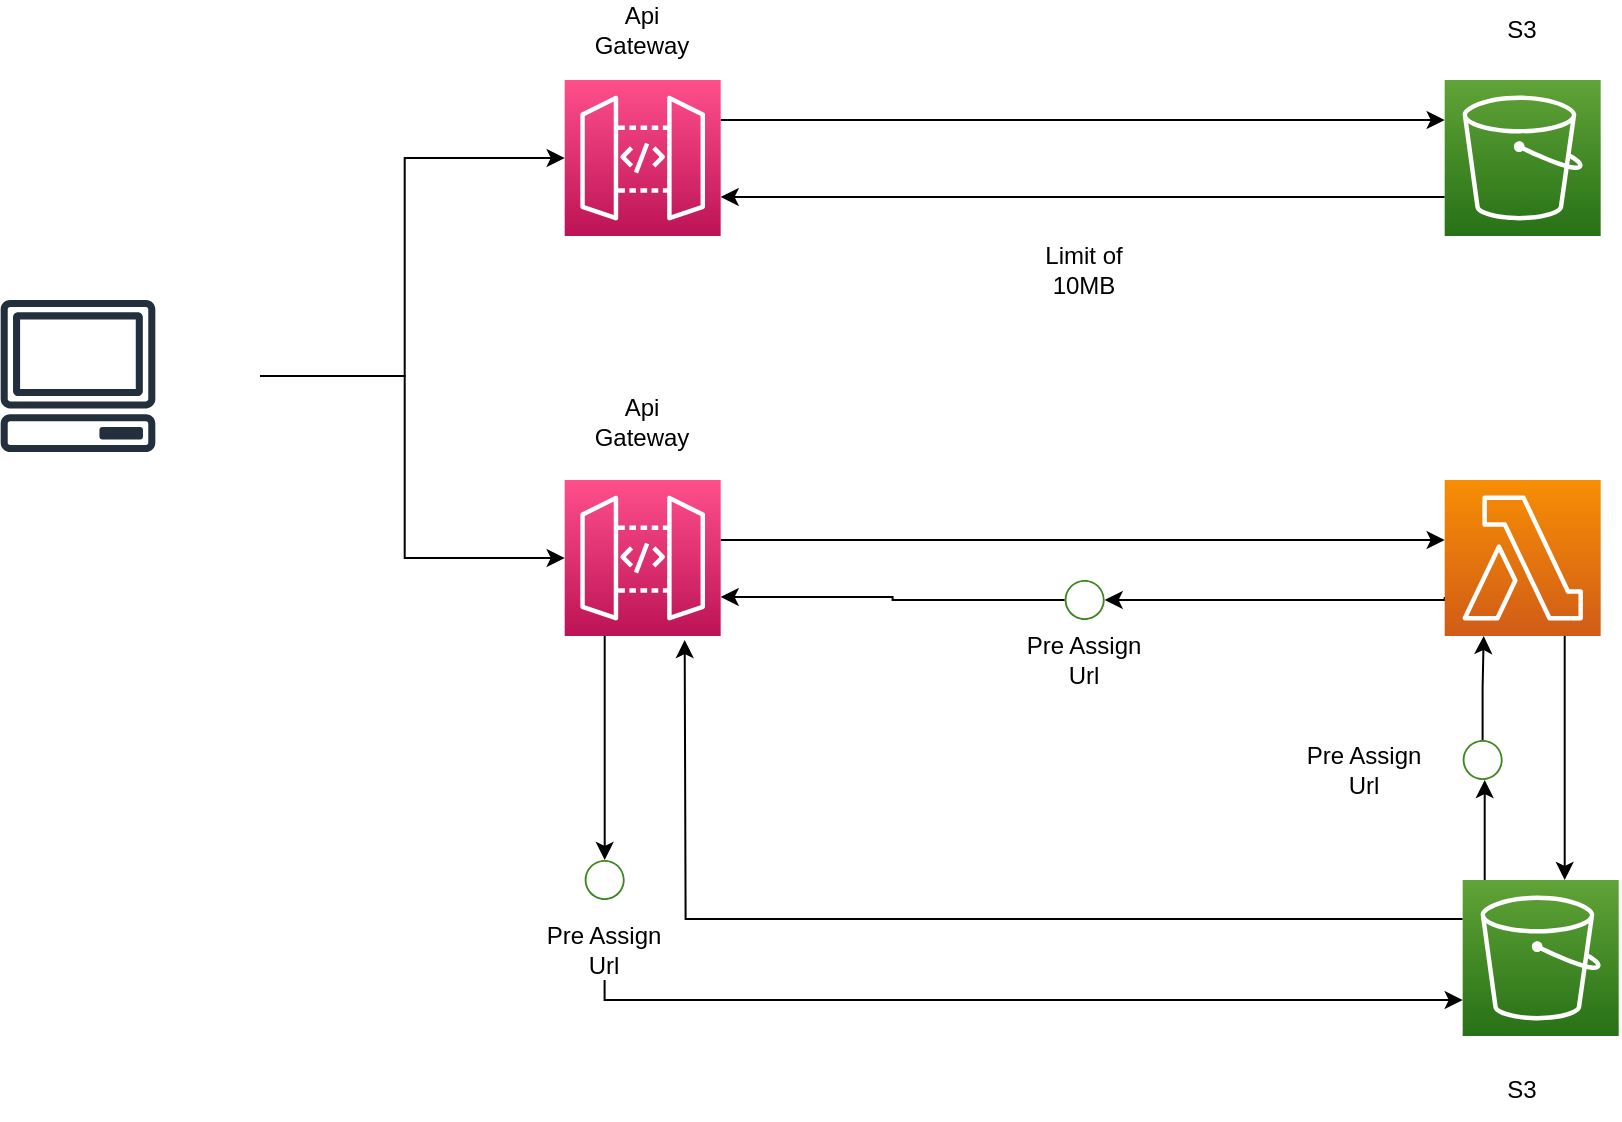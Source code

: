 <mxfile version="21.5.2" type="github">
  <diagram name="Page-1" id="zH57FSmJLRuOTM-E4MCN">
    <mxGraphModel dx="1375" dy="738" grid="1" gridSize="10" guides="1" tooltips="1" connect="1" arrows="1" fold="1" page="1" pageScale="1" pageWidth="850" pageHeight="1100" math="0" shadow="0">
      <root>
        <mxCell id="0" />
        <mxCell id="1" parent="0" />
        <mxCell id="mZX8jC5bSDGLGfxwUQW--3" style="edgeStyle=orthogonalEdgeStyle;rounded=0;orthogonalLoop=1;jettySize=auto;html=1;" edge="1" parent="1" source="mZX8jC5bSDGLGfxwUQW--1" target="mZX8jC5bSDGLGfxwUQW--2">
          <mxGeometry relative="1" as="geometry">
            <Array as="points">
              <mxPoint x="542.34" y="140" />
              <mxPoint x="542.34" y="140" />
            </Array>
          </mxGeometry>
        </mxCell>
        <mxCell id="mZX8jC5bSDGLGfxwUQW--1" value="" style="sketch=0;points=[[0,0,0],[0.25,0,0],[0.5,0,0],[0.75,0,0],[1,0,0],[0,1,0],[0.25,1,0],[0.5,1,0],[0.75,1,0],[1,1,0],[0,0.25,0],[0,0.5,0],[0,0.75,0],[1,0.25,0],[1,0.5,0],[1,0.75,0]];outlineConnect=0;fontColor=#232F3E;gradientColor=#FF4F8B;gradientDirection=north;fillColor=#BC1356;strokeColor=#ffffff;dashed=0;verticalLabelPosition=bottom;verticalAlign=top;align=center;html=1;fontSize=12;fontStyle=0;aspect=fixed;shape=mxgraph.aws4.resourceIcon;resIcon=mxgraph.aws4.api_gateway;noLabel=0;overflow=visible;" vertex="1" parent="1">
          <mxGeometry x="292.34" y="120" width="78" height="78" as="geometry" />
        </mxCell>
        <mxCell id="mZX8jC5bSDGLGfxwUQW--40" style="edgeStyle=orthogonalEdgeStyle;rounded=0;orthogonalLoop=1;jettySize=auto;html=1;exitX=0;exitY=0.75;exitDx=0;exitDy=0;exitPerimeter=0;entryX=1;entryY=0.75;entryDx=0;entryDy=0;entryPerimeter=0;" edge="1" parent="1" source="mZX8jC5bSDGLGfxwUQW--2" target="mZX8jC5bSDGLGfxwUQW--1">
          <mxGeometry relative="1" as="geometry" />
        </mxCell>
        <mxCell id="mZX8jC5bSDGLGfxwUQW--2" value="" style="sketch=0;points=[[0,0,0],[0.25,0,0],[0.5,0,0],[0.75,0,0],[1,0,0],[0,1,0],[0.25,1,0],[0.5,1,0],[0.75,1,0],[1,1,0],[0,0.25,0],[0,0.5,0],[0,0.75,0],[1,0.25,0],[1,0.5,0],[1,0.75,0]];outlineConnect=0;fontColor=#232F3E;gradientColor=#60A337;gradientDirection=north;fillColor=#277116;strokeColor=#ffffff;dashed=0;verticalLabelPosition=bottom;verticalAlign=top;align=center;html=1;fontSize=12;fontStyle=0;aspect=fixed;shape=mxgraph.aws4.resourceIcon;resIcon=mxgraph.aws4.s3;" vertex="1" parent="1">
          <mxGeometry x="732.34" y="120" width="78" height="78" as="geometry" />
        </mxCell>
        <mxCell id="mZX8jC5bSDGLGfxwUQW--6" style="edgeStyle=orthogonalEdgeStyle;rounded=0;orthogonalLoop=1;jettySize=auto;html=1;" edge="1" parent="1" source="mZX8jC5bSDGLGfxwUQW--4" target="mZX8jC5bSDGLGfxwUQW--5">
          <mxGeometry relative="1" as="geometry">
            <Array as="points">
              <mxPoint x="562.34" y="350" />
              <mxPoint x="562.34" y="350" />
            </Array>
          </mxGeometry>
        </mxCell>
        <mxCell id="mZX8jC5bSDGLGfxwUQW--36" style="edgeStyle=orthogonalEdgeStyle;rounded=0;orthogonalLoop=1;jettySize=auto;html=1;" edge="1" parent="1" source="mZX8jC5bSDGLGfxwUQW--4" target="mZX8jC5bSDGLGfxwUQW--30">
          <mxGeometry relative="1" as="geometry">
            <Array as="points">
              <mxPoint x="312.34" y="490" />
            </Array>
          </mxGeometry>
        </mxCell>
        <mxCell id="mZX8jC5bSDGLGfxwUQW--4" value="" style="sketch=0;points=[[0,0,0],[0.25,0,0],[0.5,0,0],[0.75,0,0],[1,0,0],[0,1,0],[0.25,1,0],[0.5,1,0],[0.75,1,0],[1,1,0],[0,0.25,0],[0,0.5,0],[0,0.75,0],[1,0.25,0],[1,0.5,0],[1,0.75,0]];outlineConnect=0;fontColor=#232F3E;gradientColor=#FF4F8B;gradientDirection=north;fillColor=#BC1356;strokeColor=#ffffff;dashed=0;verticalLabelPosition=bottom;verticalAlign=top;align=center;html=1;fontSize=12;fontStyle=0;aspect=fixed;shape=mxgraph.aws4.resourceIcon;resIcon=mxgraph.aws4.api_gateway;" vertex="1" parent="1">
          <mxGeometry x="292.34" y="320" width="78" height="78" as="geometry" />
        </mxCell>
        <mxCell id="mZX8jC5bSDGLGfxwUQW--13" style="edgeStyle=orthogonalEdgeStyle;rounded=0;orthogonalLoop=1;jettySize=auto;html=1;" edge="1" parent="1" source="mZX8jC5bSDGLGfxwUQW--5" target="mZX8jC5bSDGLGfxwUQW--9">
          <mxGeometry relative="1" as="geometry">
            <Array as="points">
              <mxPoint x="792.34" y="480" />
              <mxPoint x="792.34" y="480" />
            </Array>
          </mxGeometry>
        </mxCell>
        <mxCell id="mZX8jC5bSDGLGfxwUQW--41" style="edgeStyle=orthogonalEdgeStyle;rounded=0;orthogonalLoop=1;jettySize=auto;html=1;exitX=0;exitY=0.75;exitDx=0;exitDy=0;exitPerimeter=0;" edge="1" parent="1" source="mZX8jC5bSDGLGfxwUQW--5" target="mZX8jC5bSDGLGfxwUQW--25">
          <mxGeometry relative="1" as="geometry">
            <Array as="points">
              <mxPoint x="732.34" y="380" />
            </Array>
          </mxGeometry>
        </mxCell>
        <mxCell id="mZX8jC5bSDGLGfxwUQW--5" value="" style="sketch=0;points=[[0,0,0],[0.25,0,0],[0.5,0,0],[0.75,0,0],[1,0,0],[0,1,0],[0.25,1,0],[0.5,1,0],[0.75,1,0],[1,1,0],[0,0.25,0],[0,0.5,0],[0,0.75,0],[1,0.25,0],[1,0.5,0],[1,0.75,0]];outlineConnect=0;fontColor=#232F3E;gradientColor=#F78E04;gradientDirection=north;fillColor=#D05C17;strokeColor=#ffffff;dashed=0;verticalLabelPosition=bottom;verticalAlign=top;align=center;html=1;fontSize=12;fontStyle=0;aspect=fixed;shape=mxgraph.aws4.resourceIcon;resIcon=mxgraph.aws4.lambda;" vertex="1" parent="1">
          <mxGeometry x="732.34" y="320" width="78" height="78" as="geometry" />
        </mxCell>
        <mxCell id="mZX8jC5bSDGLGfxwUQW--15" style="edgeStyle=orthogonalEdgeStyle;rounded=0;orthogonalLoop=1;jettySize=auto;html=1;entryX=0.25;entryY=1;entryDx=0;entryDy=0;entryPerimeter=0;" edge="1" parent="1" source="mZX8jC5bSDGLGfxwUQW--8" target="mZX8jC5bSDGLGfxwUQW--5">
          <mxGeometry relative="1" as="geometry" />
        </mxCell>
        <mxCell id="mZX8jC5bSDGLGfxwUQW--8" value="" style="sketch=0;outlineConnect=0;fontColor=#232F3E;gradientColor=none;fillColor=#3F8624;strokeColor=none;dashed=0;verticalLabelPosition=bottom;verticalAlign=top;align=center;html=1;fontSize=12;fontStyle=0;aspect=fixed;pointerEvents=1;shape=mxgraph.aws4.object;" vertex="1" parent="1">
          <mxGeometry x="741.34" y="450" width="20" height="20" as="geometry" />
        </mxCell>
        <mxCell id="mZX8jC5bSDGLGfxwUQW--14" style="edgeStyle=orthogonalEdgeStyle;rounded=0;orthogonalLoop=1;jettySize=auto;html=1;" edge="1" parent="1" source="mZX8jC5bSDGLGfxwUQW--9" target="mZX8jC5bSDGLGfxwUQW--8">
          <mxGeometry relative="1" as="geometry">
            <Array as="points">
              <mxPoint x="752.34" y="500" />
              <mxPoint x="752.34" y="500" />
            </Array>
          </mxGeometry>
        </mxCell>
        <mxCell id="mZX8jC5bSDGLGfxwUQW--38" style="edgeStyle=orthogonalEdgeStyle;rounded=0;orthogonalLoop=1;jettySize=auto;html=1;exitX=0;exitY=0.25;exitDx=0;exitDy=0;exitPerimeter=0;" edge="1" parent="1" source="mZX8jC5bSDGLGfxwUQW--9">
          <mxGeometry relative="1" as="geometry">
            <mxPoint x="352.34" y="400" as="targetPoint" />
          </mxGeometry>
        </mxCell>
        <mxCell id="mZX8jC5bSDGLGfxwUQW--9" value="" style="sketch=0;points=[[0,0,0],[0.25,0,0],[0.5,0,0],[0.75,0,0],[1,0,0],[0,1,0],[0.25,1,0],[0.5,1,0],[0.75,1,0],[1,1,0],[0,0.25,0],[0,0.5,0],[0,0.75,0],[1,0.25,0],[1,0.5,0],[1,0.75,0]];outlineConnect=0;fontColor=#232F3E;gradientColor=#60A337;gradientDirection=north;fillColor=#277116;strokeColor=#ffffff;dashed=0;verticalLabelPosition=bottom;verticalAlign=top;align=center;html=1;fontSize=12;fontStyle=0;aspect=fixed;shape=mxgraph.aws4.resourceIcon;resIcon=mxgraph.aws4.s3;" vertex="1" parent="1">
          <mxGeometry x="741.34" y="520" width="78" height="78" as="geometry" />
        </mxCell>
        <mxCell id="mZX8jC5bSDGLGfxwUQW--16" value="Api Gateway" style="text;strokeColor=none;align=center;fillColor=none;html=1;verticalAlign=middle;whiteSpace=wrap;rounded=0;" vertex="1" parent="1">
          <mxGeometry x="301.34" y="80" width="60" height="30" as="geometry" />
        </mxCell>
        <mxCell id="mZX8jC5bSDGLGfxwUQW--17" value="Api Gateway" style="text;strokeColor=none;align=center;fillColor=none;html=1;verticalAlign=middle;whiteSpace=wrap;rounded=0;" vertex="1" parent="1">
          <mxGeometry x="301.34" y="276" width="60" height="30" as="geometry" />
        </mxCell>
        <mxCell id="mZX8jC5bSDGLGfxwUQW--18" value="S3" style="text;strokeColor=none;align=center;fillColor=none;html=1;verticalAlign=middle;whiteSpace=wrap;rounded=0;" vertex="1" parent="1">
          <mxGeometry x="741.34" y="80" width="60" height="30" as="geometry" />
        </mxCell>
        <mxCell id="mZX8jC5bSDGLGfxwUQW--19" value="S3" style="text;strokeColor=none;align=center;fillColor=none;html=1;verticalAlign=middle;whiteSpace=wrap;rounded=0;" vertex="1" parent="1">
          <mxGeometry x="741.34" y="610" width="60" height="30" as="geometry" />
        </mxCell>
        <mxCell id="mZX8jC5bSDGLGfxwUQW--20" value="Pre Assign Url" style="text;strokeColor=none;align=center;fillColor=none;html=1;verticalAlign=middle;whiteSpace=wrap;rounded=0;" vertex="1" parent="1">
          <mxGeometry x="662.34" y="450" width="60" height="30" as="geometry" />
        </mxCell>
        <mxCell id="mZX8jC5bSDGLGfxwUQW--23" style="edgeStyle=orthogonalEdgeStyle;rounded=0;orthogonalLoop=1;jettySize=auto;html=1;entryX=0;entryY=0.5;entryDx=0;entryDy=0;entryPerimeter=0;" edge="1" parent="1" target="mZX8jC5bSDGLGfxwUQW--1">
          <mxGeometry relative="1" as="geometry">
            <mxPoint x="140.005" y="268" as="sourcePoint" />
            <Array as="points">
              <mxPoint x="212.34" y="268" />
              <mxPoint x="212.34" y="159" />
            </Array>
          </mxGeometry>
        </mxCell>
        <mxCell id="mZX8jC5bSDGLGfxwUQW--24" style="edgeStyle=orthogonalEdgeStyle;rounded=0;orthogonalLoop=1;jettySize=auto;html=1;entryX=0;entryY=0.5;entryDx=0;entryDy=0;entryPerimeter=0;" edge="1" parent="1" target="mZX8jC5bSDGLGfxwUQW--4">
          <mxGeometry relative="1" as="geometry">
            <mxPoint x="140.005" y="268" as="sourcePoint" />
            <Array as="points">
              <mxPoint x="212.34" y="268" />
              <mxPoint x="212.34" y="359" />
            </Array>
          </mxGeometry>
        </mxCell>
        <mxCell id="mZX8jC5bSDGLGfxwUQW--22" value="" style="sketch=0;outlineConnect=0;fontColor=#232F3E;gradientColor=none;fillColor=#232F3D;strokeColor=none;dashed=0;verticalLabelPosition=bottom;verticalAlign=top;align=center;html=1;fontSize=12;fontStyle=0;aspect=fixed;pointerEvents=1;shape=mxgraph.aws4.client;" vertex="1" parent="1">
          <mxGeometry x="10" y="230" width="78" height="76" as="geometry" />
        </mxCell>
        <mxCell id="mZX8jC5bSDGLGfxwUQW--43" style="edgeStyle=orthogonalEdgeStyle;rounded=0;orthogonalLoop=1;jettySize=auto;html=1;entryX=1;entryY=0.75;entryDx=0;entryDy=0;entryPerimeter=0;" edge="1" parent="1" source="mZX8jC5bSDGLGfxwUQW--25" target="mZX8jC5bSDGLGfxwUQW--4">
          <mxGeometry relative="1" as="geometry" />
        </mxCell>
        <mxCell id="mZX8jC5bSDGLGfxwUQW--25" value="" style="sketch=0;outlineConnect=0;fontColor=#232F3E;gradientColor=none;fillColor=#3F8624;strokeColor=none;dashed=0;verticalLabelPosition=bottom;verticalAlign=top;align=center;html=1;fontSize=12;fontStyle=0;aspect=fixed;pointerEvents=1;shape=mxgraph.aws4.object;" vertex="1" parent="1">
          <mxGeometry x="542.34" y="370" width="20" height="20" as="geometry" />
        </mxCell>
        <mxCell id="mZX8jC5bSDGLGfxwUQW--26" value="Pre Assign Url" style="text;strokeColor=none;align=center;fillColor=none;html=1;verticalAlign=middle;whiteSpace=wrap;rounded=0;" vertex="1" parent="1">
          <mxGeometry x="522.34" y="395" width="60" height="30" as="geometry" />
        </mxCell>
        <mxCell id="mZX8jC5bSDGLGfxwUQW--30" value="" style="sketch=0;outlineConnect=0;fontColor=#232F3E;gradientColor=none;fillColor=#3F8624;strokeColor=none;dashed=0;verticalLabelPosition=bottom;verticalAlign=top;align=center;html=1;fontSize=12;fontStyle=0;aspect=fixed;pointerEvents=1;shape=mxgraph.aws4.object;" vertex="1" parent="1">
          <mxGeometry x="302.34" y="510" width="20" height="20" as="geometry" />
        </mxCell>
        <mxCell id="mZX8jC5bSDGLGfxwUQW--37" style="edgeStyle=orthogonalEdgeStyle;rounded=0;orthogonalLoop=1;jettySize=auto;html=1;" edge="1" parent="1" source="mZX8jC5bSDGLGfxwUQW--31" target="mZX8jC5bSDGLGfxwUQW--9">
          <mxGeometry relative="1" as="geometry">
            <Array as="points">
              <mxPoint x="312.34" y="580" />
            </Array>
          </mxGeometry>
        </mxCell>
        <mxCell id="mZX8jC5bSDGLGfxwUQW--31" value="Pre Assign Url" style="text;strokeColor=none;align=center;fillColor=none;html=1;verticalAlign=middle;whiteSpace=wrap;rounded=0;" vertex="1" parent="1">
          <mxGeometry x="282.34" y="540" width="60" height="30" as="geometry" />
        </mxCell>
        <mxCell id="mZX8jC5bSDGLGfxwUQW--39" value="Limit of 10MB" style="text;strokeColor=none;align=center;fillColor=none;html=1;verticalAlign=middle;whiteSpace=wrap;rounded=0;" vertex="1" parent="1">
          <mxGeometry x="522.34" y="200" width="60" height="30" as="geometry" />
        </mxCell>
      </root>
    </mxGraphModel>
  </diagram>
</mxfile>
